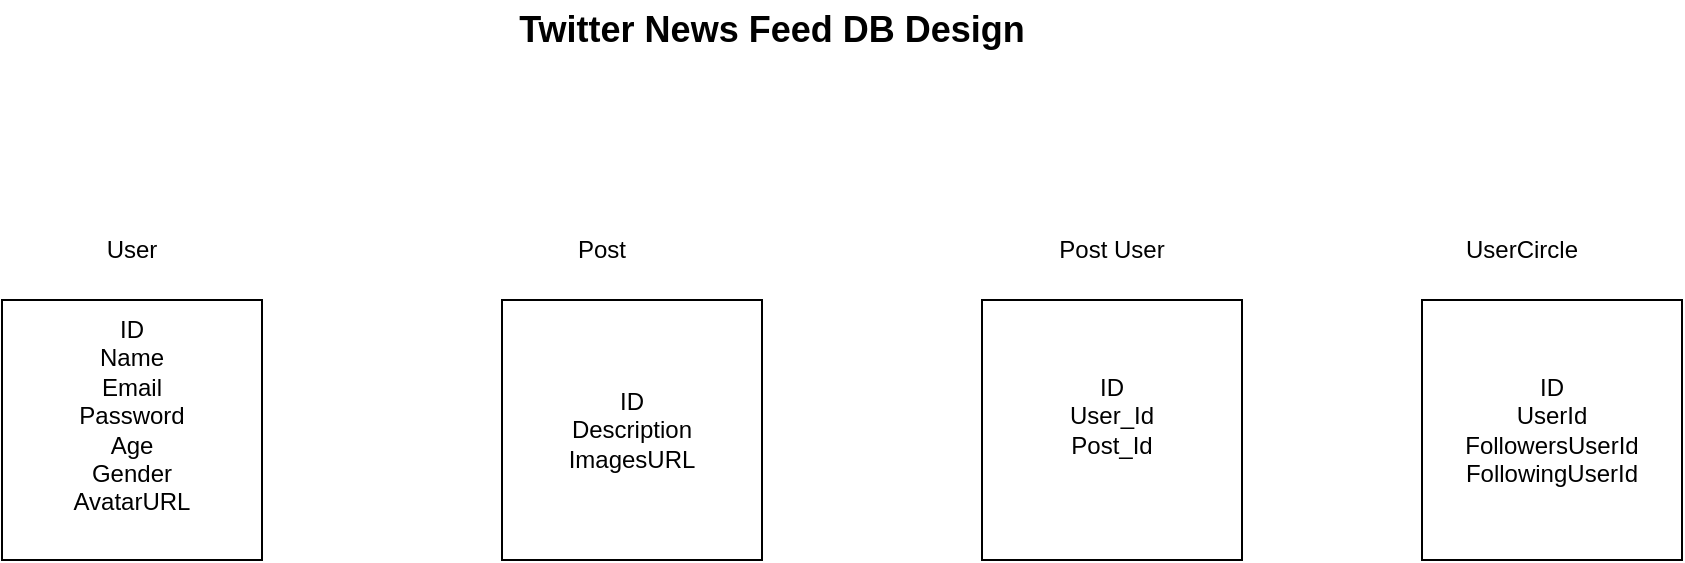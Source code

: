 <mxfile version="21.5.0" type="device" pages="3">
  <diagram name="DB Desing" id="MJpysepauFG8fZo6-_u1">
    <mxGraphModel dx="1290" dy="538" grid="1" gridSize="10" guides="1" tooltips="1" connect="1" arrows="1" fold="1" page="1" pageScale="1" pageWidth="1600" pageHeight="900" math="0" shadow="0">
      <root>
        <mxCell id="0" />
        <mxCell id="1" parent="0" />
        <mxCell id="65i_w-p51jV-Cauc0QYP-1" value="&lt;div&gt;ID&lt;/div&gt;&lt;div&gt;Name&lt;/div&gt;&lt;div&gt;Email&lt;/div&gt;&lt;div&gt;Password&lt;/div&gt;&lt;div&gt;Age&lt;/div&gt;&lt;div&gt;Gender&lt;/div&gt;&lt;div&gt;AvatarURL&lt;br&gt;&lt;/div&gt;&lt;div&gt;&lt;br&gt;&lt;/div&gt;" style="whiteSpace=wrap;html=1;aspect=fixed;" vertex="1" parent="1">
          <mxGeometry x="200" y="230" width="130" height="130" as="geometry" />
        </mxCell>
        <mxCell id="65i_w-p51jV-Cauc0QYP-2" value="User" style="text;html=1;strokeColor=none;fillColor=none;align=center;verticalAlign=middle;whiteSpace=wrap;rounded=0;" vertex="1" parent="1">
          <mxGeometry x="235" y="190" width="60" height="30" as="geometry" />
        </mxCell>
        <mxCell id="65i_w-p51jV-Cauc0QYP-3" value="&lt;div&gt;ID&lt;/div&gt;&lt;div&gt;Description&lt;/div&gt;&lt;div&gt;ImagesURL&lt;br&gt;&lt;/div&gt;" style="whiteSpace=wrap;html=1;aspect=fixed;" vertex="1" parent="1">
          <mxGeometry x="450" y="230" width="130" height="130" as="geometry" />
        </mxCell>
        <mxCell id="65i_w-p51jV-Cauc0QYP-4" value="Post" style="text;html=1;strokeColor=none;fillColor=none;align=center;verticalAlign=middle;whiteSpace=wrap;rounded=0;" vertex="1" parent="1">
          <mxGeometry x="470" y="190" width="60" height="30" as="geometry" />
        </mxCell>
        <mxCell id="65i_w-p51jV-Cauc0QYP-5" value="&lt;div&gt;ID&lt;/div&gt;&lt;div&gt;User_Id&lt;/div&gt;&lt;div&gt;Post_Id&lt;/div&gt;&lt;div&gt;&lt;br&gt;&lt;/div&gt;" style="whiteSpace=wrap;html=1;aspect=fixed;" vertex="1" parent="1">
          <mxGeometry x="690" y="230" width="130" height="130" as="geometry" />
        </mxCell>
        <mxCell id="65i_w-p51jV-Cauc0QYP-6" value="Post User" style="text;html=1;strokeColor=none;fillColor=none;align=center;verticalAlign=middle;whiteSpace=wrap;rounded=0;" vertex="1" parent="1">
          <mxGeometry x="725" y="190" width="60" height="30" as="geometry" />
        </mxCell>
        <mxCell id="65i_w-p51jV-Cauc0QYP-7" value="&lt;div&gt;ID&lt;/div&gt;&lt;div&gt;UserId&lt;/div&gt;&lt;div&gt;FollowersUserId&lt;/div&gt;&lt;div&gt;FollowingUserId&lt;br&gt;&lt;/div&gt;" style="whiteSpace=wrap;html=1;aspect=fixed;" vertex="1" parent="1">
          <mxGeometry x="910" y="230" width="130" height="130" as="geometry" />
        </mxCell>
        <mxCell id="65i_w-p51jV-Cauc0QYP-8" value="UserCircle" style="text;html=1;strokeColor=none;fillColor=none;align=center;verticalAlign=middle;whiteSpace=wrap;rounded=0;" vertex="1" parent="1">
          <mxGeometry x="930" y="190" width="60" height="30" as="geometry" />
        </mxCell>
        <mxCell id="65i_w-p51jV-Cauc0QYP-9" value="&lt;font style=&quot;font-size: 18px;&quot;&gt;&lt;b&gt;Twitter News Feed DB Design&lt;br&gt;&lt;/b&gt;&lt;/font&gt;" style="text;html=1;strokeColor=none;fillColor=none;align=center;verticalAlign=middle;whiteSpace=wrap;rounded=0;" vertex="1" parent="1">
          <mxGeometry x="440" y="80" width="290" height="30" as="geometry" />
        </mxCell>
      </root>
    </mxGraphModel>
  </diagram>
  <diagram id="kegCzG9o4uI-6dd-G-Y4" name="Create Post">
    <mxGraphModel dx="1290" dy="538" grid="1" gridSize="10" guides="1" tooltips="1" connect="1" arrows="1" fold="1" page="1" pageScale="1" pageWidth="1600" pageHeight="900" math="0" shadow="0">
      <root>
        <mxCell id="0" />
        <mxCell id="1" parent="0" />
        <mxCell id="5cWpvcCXFEn47oTJgzpV-10" value="" style="shape=step;perimeter=stepPerimeter;whiteSpace=wrap;html=1;fixedSize=1;" vertex="1" parent="1">
          <mxGeometry x="270" y="250" width="550" height="200" as="geometry" />
        </mxCell>
        <mxCell id="4g1zjB0md1nV6DUpp7NR-1" value="&lt;b&gt;&lt;font style=&quot;font-size: 18px;&quot;&gt;Create Post&lt;/font&gt;&lt;br&gt;&lt;/b&gt;" style="text;html=1;strokeColor=none;fillColor=none;align=center;verticalAlign=middle;whiteSpace=wrap;rounded=0;" vertex="1" parent="1">
          <mxGeometry x="470" y="40" width="220" height="30" as="geometry" />
        </mxCell>
        <mxCell id="5cWpvcCXFEn47oTJgzpV-1" value="Actor" style="shape=umlActor;verticalLabelPosition=bottom;verticalAlign=top;html=1;outlineConnect=0;" vertex="1" parent="1">
          <mxGeometry x="70" y="280" width="30" height="60" as="geometry" />
        </mxCell>
        <mxCell id="5cWpvcCXFEn47oTJgzpV-2" value="&lt;div&gt;payload - {&lt;/div&gt;&lt;div&gt;description: string&lt;/div&gt;&lt;div&gt;imagesURL?: string&lt;br&gt;&lt;/div&gt;&lt;div&gt;}&lt;/div&gt;&lt;div&gt;&lt;br&gt;&lt;/div&gt;&lt;div&gt;Headers: {&lt;/div&gt;&lt;div&gt;Authorization: jwt token&lt;br&gt;&lt;/div&gt;&lt;div&gt;}&lt;br&gt;&lt;/div&gt;" style="rounded=1;whiteSpace=wrap;html=1;" vertex="1" parent="1">
          <mxGeometry x="580" y="280" width="160" height="140" as="geometry" />
        </mxCell>
        <mxCell id="5cWpvcCXFEn47oTJgzpV-3" value="Post" style="shape=datastore;whiteSpace=wrap;html=1;" vertex="1" parent="1">
          <mxGeometry x="1220" y="230" width="70" height="60" as="geometry" />
        </mxCell>
        <mxCell id="5cWpvcCXFEn47oTJgzpV-4" value="Post_User" style="shape=datastore;whiteSpace=wrap;html=1;" vertex="1" parent="1">
          <mxGeometry x="1240" y="390" width="60" height="60" as="geometry" />
        </mxCell>
        <mxCell id="5cWpvcCXFEn47oTJgzpV-5" value="Images" style="strokeWidth=2;html=1;shape=mxgraph.flowchart.multi-document;whiteSpace=wrap;" vertex="1" parent="1">
          <mxGeometry x="320" y="280" width="88" height="60" as="geometry" />
        </mxCell>
        <mxCell id="5cWpvcCXFEn47oTJgzpV-7" value="Description" style="ellipse;whiteSpace=wrap;html=1;align=center;" vertex="1" parent="1">
          <mxGeometry x="314" y="380" width="100" height="40" as="geometry" />
        </mxCell>
        <mxCell id="5cWpvcCXFEn47oTJgzpV-8" value="Asset Storage" style="shape=datastore;whiteSpace=wrap;html=1;" vertex="1" parent="1">
          <mxGeometry x="490" y="100" width="70" height="60" as="geometry" />
        </mxCell>
        <mxCell id="5cWpvcCXFEn47oTJgzpV-9" value="" style="endArrow=classic;html=1;rounded=0;" edge="1" parent="1" target="5cWpvcCXFEn47oTJgzpV-10">
          <mxGeometry width="50" height="50" relative="1" as="geometry">
            <mxPoint x="110" y="320" as="sourcePoint" />
            <mxPoint x="230" y="315" as="targetPoint" />
            <Array as="points">
              <mxPoint x="130" y="315" />
            </Array>
          </mxGeometry>
        </mxCell>
        <mxCell id="5cWpvcCXFEn47oTJgzpV-13" value="" style="endArrow=classic;html=1;rounded=0;" edge="1" parent="1">
          <mxGeometry width="50" height="50" relative="1" as="geometry">
            <mxPoint x="354" y="270" as="sourcePoint" />
            <mxPoint x="480" y="130" as="targetPoint" />
            <Array as="points">
              <mxPoint x="340" y="130" />
            </Array>
          </mxGeometry>
        </mxCell>
        <mxCell id="5cWpvcCXFEn47oTJgzpV-14" value="" style="endArrow=classic;html=1;rounded=0;" edge="1" parent="1" target="5cWpvcCXFEn47oTJgzpV-2">
          <mxGeometry width="50" height="50" relative="1" as="geometry">
            <mxPoint x="460" y="150" as="sourcePoint" />
            <mxPoint x="390.25" y="270" as="targetPoint" />
            <Array as="points">
              <mxPoint x="370" y="150" />
            </Array>
          </mxGeometry>
        </mxCell>
        <mxCell id="5cWpvcCXFEn47oTJgzpV-15" value="" style="endArrow=classic;html=1;rounded=0;" edge="1" parent="1">
          <mxGeometry width="50" height="50" relative="1" as="geometry">
            <mxPoint x="400" y="380" as="sourcePoint" />
            <mxPoint x="560" y="340" as="targetPoint" />
            <Array as="points">
              <mxPoint x="400" y="380" />
            </Array>
          </mxGeometry>
        </mxCell>
        <mxCell id="5cWpvcCXFEn47oTJgzpV-16" value="&lt;div&gt;Post&lt;/div&gt;&lt;div&gt;Services&lt;br&gt;&lt;/div&gt;" style="shape=cube;whiteSpace=wrap;html=1;boundedLbl=1;backgroundOutline=1;darkOpacity=0.05;darkOpacity2=0.1;" vertex="1" parent="1">
          <mxGeometry x="940" y="310" width="120" height="80" as="geometry" />
        </mxCell>
        <mxCell id="5cWpvcCXFEn47oTJgzpV-18" value="" style="endArrow=classic;html=1;rounded=0;exitX=1;exitY=0.5;exitDx=0;exitDy=0;entryX=0.033;entryY=0.588;entryDx=0;entryDy=0;entryPerimeter=0;" edge="1" parent="1" source="5cWpvcCXFEn47oTJgzpV-10" target="5cWpvcCXFEn47oTJgzpV-16">
          <mxGeometry width="50" height="50" relative="1" as="geometry">
            <mxPoint x="860" y="390" as="sourcePoint" />
            <mxPoint x="910" y="340" as="targetPoint" />
          </mxGeometry>
        </mxCell>
        <mxCell id="5cWpvcCXFEn47oTJgzpV-19" value="" style="endArrow=classic;html=1;rounded=0;entryX=0.343;entryY=0.917;entryDx=0;entryDy=0;entryPerimeter=0;exitX=1.058;exitY=0.413;exitDx=0;exitDy=0;exitPerimeter=0;" edge="1" parent="1" source="5cWpvcCXFEn47oTJgzpV-16" target="5cWpvcCXFEn47oTJgzpV-3">
          <mxGeometry width="50" height="50" relative="1" as="geometry">
            <mxPoint x="1070" y="340" as="sourcePoint" />
            <mxPoint x="1120" y="290" as="targetPoint" />
          </mxGeometry>
        </mxCell>
        <mxCell id="5cWpvcCXFEn47oTJgzpV-20" value="" style="endArrow=classic;html=1;rounded=0;entryX=-0.133;entryY=0.267;entryDx=0;entryDy=0;entryPerimeter=0;" edge="1" parent="1" source="5cWpvcCXFEn47oTJgzpV-16" target="5cWpvcCXFEn47oTJgzpV-4">
          <mxGeometry width="50" height="50" relative="1" as="geometry">
            <mxPoint x="1060" y="400" as="sourcePoint" />
            <mxPoint x="1130.711" y="350" as="targetPoint" />
          </mxGeometry>
        </mxCell>
        <mxCell id="5cWpvcCXFEn47oTJgzpV-21" value="Files" style="text;html=1;strokeColor=none;fillColor=none;align=center;verticalAlign=middle;whiteSpace=wrap;rounded=0;" vertex="1" parent="1">
          <mxGeometry x="334" y="100" width="60" height="30" as="geometry" />
        </mxCell>
        <mxCell id="5cWpvcCXFEn47oTJgzpV-22" value="File url" style="text;html=1;strokeColor=none;fillColor=none;align=center;verticalAlign=middle;whiteSpace=wrap;rounded=0;rotation=45;" vertex="1" parent="1">
          <mxGeometry x="480" y="190" width="60" height="30" as="geometry" />
        </mxCell>
        <mxCell id="5cWpvcCXFEn47oTJgzpV-25" value="&lt;b&gt;&lt;font style=&quot;font-size: 14px;&quot;&gt;POST:&amp;nbsp; /post/create&lt;/font&gt;&lt;/b&gt;" style="text;html=1;strokeColor=none;fillColor=none;align=center;verticalAlign=middle;whiteSpace=wrap;rounded=0;" vertex="1" parent="1">
          <mxGeometry x="930" y="405" width="160" height="30" as="geometry" />
        </mxCell>
      </root>
    </mxGraphModel>
  </diagram>
  <diagram name="GET POSTS" id="C0RPdw03GRzauEc0M8Gc">
    <mxGraphModel dx="1290" dy="538" grid="1" gridSize="10" guides="1" tooltips="1" connect="1" arrows="1" fold="1" page="1" pageScale="1" pageWidth="1600" pageHeight="900" math="0" shadow="0">
      <root>
        <mxCell id="6-2UYHU1hyBy-FLFOS47-0" />
        <mxCell id="6-2UYHU1hyBy-FLFOS47-1" parent="6-2UYHU1hyBy-FLFOS47-0" />
        <mxCell id="6-2UYHU1hyBy-FLFOS47-3" value="&lt;b&gt;GET Posts [Feeds]&lt;br&gt;&lt;/b&gt;" style="text;html=1;strokeColor=none;fillColor=none;align=center;verticalAlign=middle;whiteSpace=wrap;rounded=0;" vertex="1" parent="6-2UYHU1hyBy-FLFOS47-1">
          <mxGeometry x="470" y="40" width="220" height="30" as="geometry" />
        </mxCell>
        <mxCell id="6-2UYHU1hyBy-FLFOS47-4" value="Actor" style="shape=umlActor;verticalLabelPosition=bottom;verticalAlign=top;html=1;outlineConnect=0;" vertex="1" parent="6-2UYHU1hyBy-FLFOS47-1">
          <mxGeometry x="70" y="280" width="30" height="60" as="geometry" />
        </mxCell>
        <mxCell id="6-2UYHU1hyBy-FLFOS47-6" value="Post" style="shape=datastore;whiteSpace=wrap;html=1;" vertex="1" parent="6-2UYHU1hyBy-FLFOS47-1">
          <mxGeometry x="980" y="150" width="70" height="80" as="geometry" />
        </mxCell>
        <mxCell id="6-2UYHU1hyBy-FLFOS47-7" value="Post_User" style="shape=datastore;whiteSpace=wrap;html=1;" vertex="1" parent="6-2UYHU1hyBy-FLFOS47-1">
          <mxGeometry x="960" y="275" width="80" height="90" as="geometry" />
        </mxCell>
        <mxCell id="6-2UYHU1hyBy-FLFOS47-15" value="&lt;div&gt;Feed&lt;br&gt;&lt;/div&gt;&lt;div&gt;Services&lt;br&gt;&lt;/div&gt;" style="shape=cube;whiteSpace=wrap;html=1;boundedLbl=1;backgroundOutline=1;darkOpacity=0.05;darkOpacity2=0.1;" vertex="1" parent="6-2UYHU1hyBy-FLFOS47-1">
          <mxGeometry x="440" y="280" width="120" height="80" as="geometry" />
        </mxCell>
        <mxCell id="6-2UYHU1hyBy-FLFOS47-16" value="" style="endArrow=classic;html=1;rounded=0;entryX=0.033;entryY=0.588;entryDx=0;entryDy=0;entryPerimeter=0;" edge="1" parent="6-2UYHU1hyBy-FLFOS47-1" target="6-2UYHU1hyBy-FLFOS47-15">
          <mxGeometry width="50" height="50" relative="1" as="geometry">
            <mxPoint x="150" y="310" as="sourcePoint" />
            <mxPoint x="410" y="310" as="targetPoint" />
          </mxGeometry>
        </mxCell>
        <mxCell id="6-2UYHU1hyBy-FLFOS47-21" value="&lt;b&gt;&lt;font style=&quot;font-size: 14px;&quot;&gt;GET:&amp;nbsp; /posts&lt;/font&gt;&lt;/b&gt;" style="text;html=1;strokeColor=none;fillColor=none;align=center;verticalAlign=middle;whiteSpace=wrap;rounded=0;" vertex="1" parent="6-2UYHU1hyBy-FLFOS47-1">
          <mxGeometry x="430" y="375" width="160" height="30" as="geometry" />
        </mxCell>
        <mxCell id="KhtFjae2L3di1vedN9ML-1" value="User Circle" style="shape=datastore;whiteSpace=wrap;html=1;" vertex="1" parent="6-2UYHU1hyBy-FLFOS47-1">
          <mxGeometry x="730" y="440" width="80" height="90" as="geometry" />
        </mxCell>
        <mxCell id="KhtFjae2L3di1vedN9ML-2" value="&lt;div&gt;Post&amp;nbsp;&lt;/div&gt;&lt;div&gt;Reorder&lt;/div&gt;" style="shape=cube;whiteSpace=wrap;html=1;boundedLbl=1;backgroundOutline=1;darkOpacity=0.05;darkOpacity2=0.1;" vertex="1" parent="6-2UYHU1hyBy-FLFOS47-1">
          <mxGeometry x="700" y="285" width="120" height="80" as="geometry" />
        </mxCell>
        <mxCell id="KhtFjae2L3di1vedN9ML-3" value="" style="endArrow=classic;html=1;rounded=0;" edge="1" parent="6-2UYHU1hyBy-FLFOS47-1">
          <mxGeometry width="50" height="50" relative="1" as="geometry">
            <mxPoint x="570" y="320" as="sourcePoint" />
            <mxPoint x="690" y="320" as="targetPoint" />
          </mxGeometry>
        </mxCell>
        <mxCell id="KhtFjae2L3di1vedN9ML-4" value="" style="endArrow=classic;html=1;rounded=0;" edge="1" parent="6-2UYHU1hyBy-FLFOS47-1">
          <mxGeometry width="50" height="50" relative="1" as="geometry">
            <mxPoint x="830" y="340" as="sourcePoint" />
            <mxPoint x="950" y="340" as="targetPoint" />
          </mxGeometry>
        </mxCell>
        <mxCell id="KhtFjae2L3di1vedN9ML-6" value="" style="endArrow=classic;startArrow=classic;html=1;rounded=0;entryX=0.517;entryY=1;entryDx=0;entryDy=0;entryPerimeter=0;" edge="1" parent="6-2UYHU1hyBy-FLFOS47-1" target="KhtFjae2L3di1vedN9ML-2">
          <mxGeometry width="50" height="50" relative="1" as="geometry">
            <mxPoint x="760" y="450" as="sourcePoint" />
            <mxPoint x="810" y="400" as="targetPoint" />
          </mxGeometry>
        </mxCell>
        <mxCell id="KhtFjae2L3di1vedN9ML-7" value="" style="endArrow=classic;html=1;rounded=0;entryX=0;entryY=0.7;entryDx=0;entryDy=0;" edge="1" parent="6-2UYHU1hyBy-FLFOS47-1" target="6-2UYHU1hyBy-FLFOS47-6">
          <mxGeometry width="50" height="50" relative="1" as="geometry">
            <mxPoint x="800" y="290" as="sourcePoint" />
            <mxPoint x="850" y="240" as="targetPoint" />
          </mxGeometry>
        </mxCell>
      </root>
    </mxGraphModel>
  </diagram>
</mxfile>
